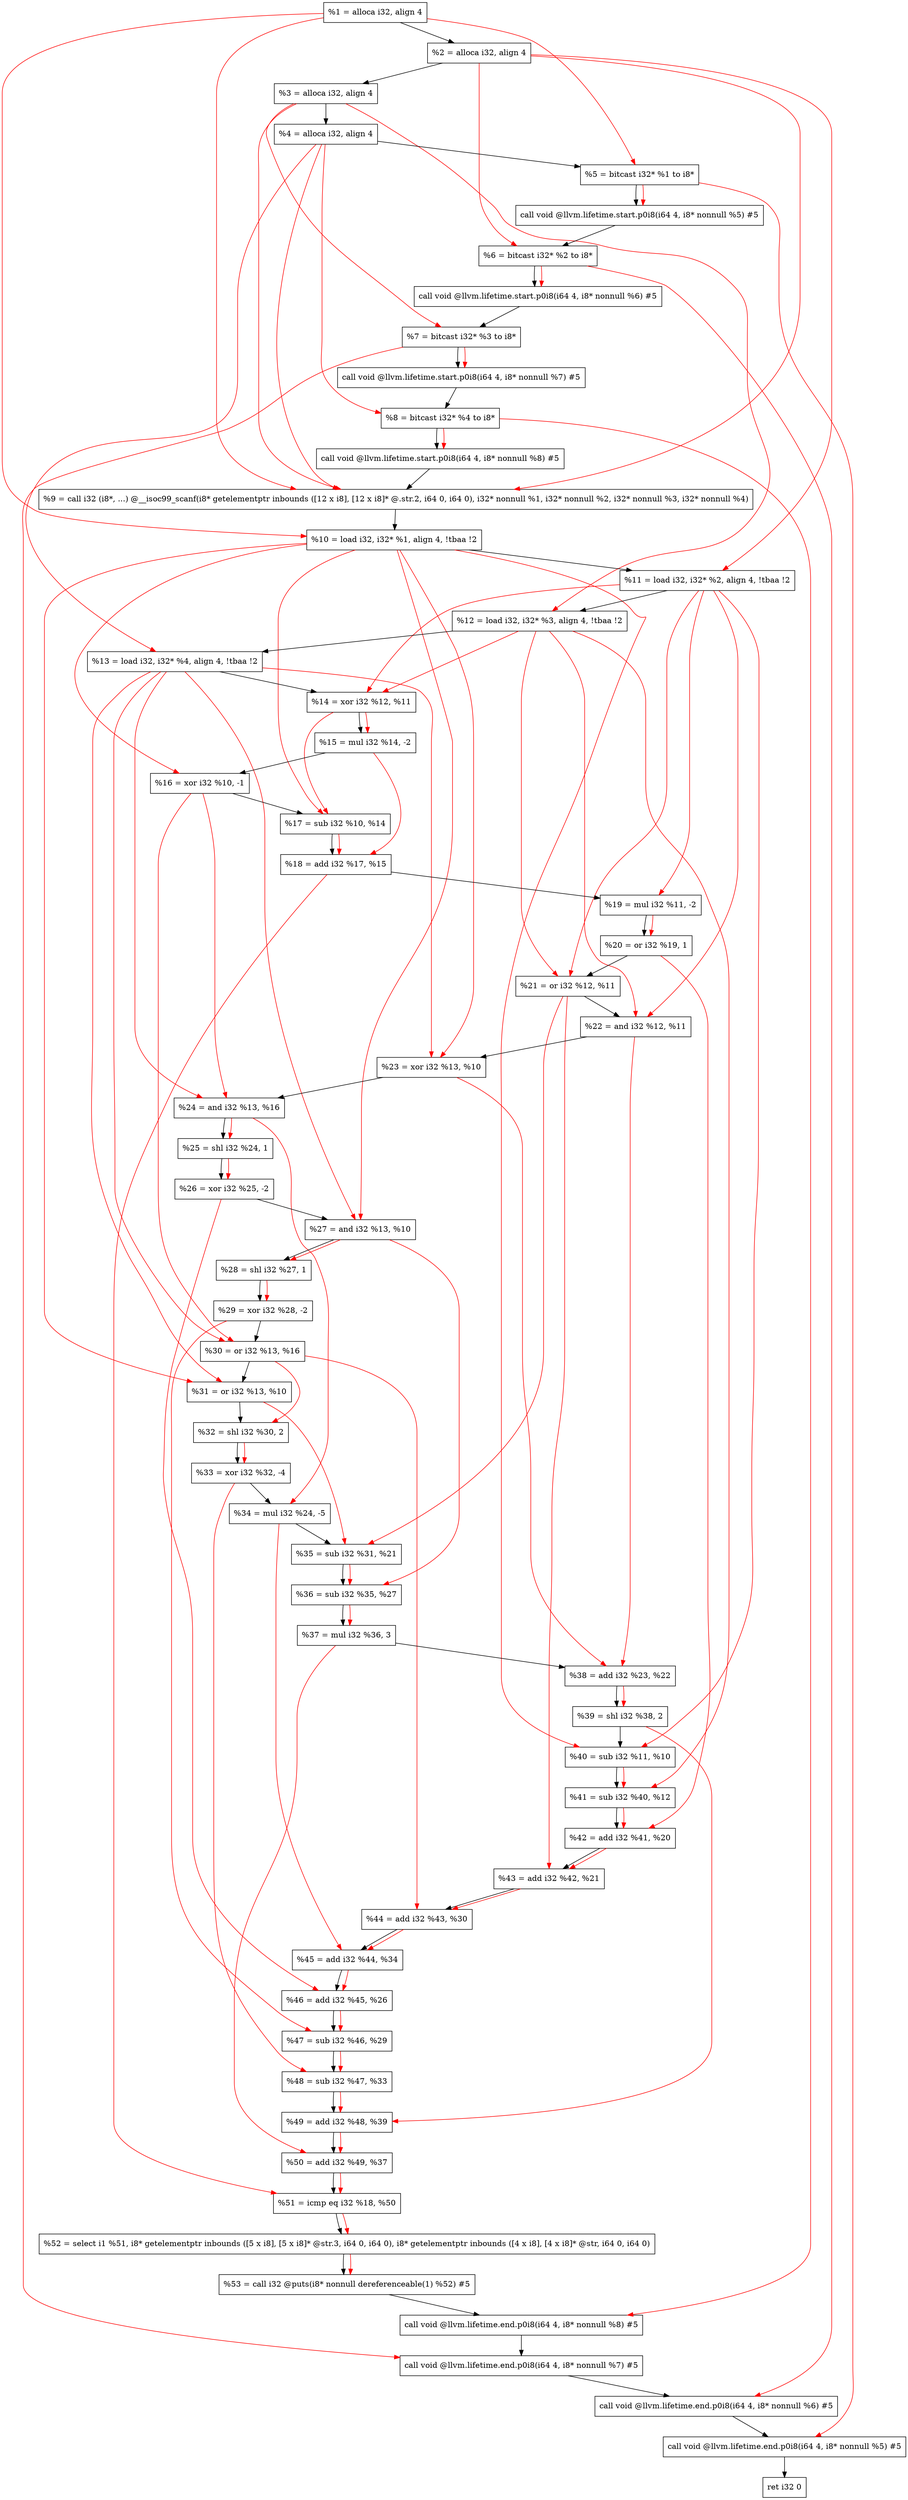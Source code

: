 digraph "DFG for'main' function" {
	Node0xb2ead8[shape=record, label="  %1 = alloca i32, align 4"];
	Node0xb2eb58[shape=record, label="  %2 = alloca i32, align 4"];
	Node0xb2ebe8[shape=record, label="  %3 = alloca i32, align 4"];
	Node0xb2ec48[shape=record, label="  %4 = alloca i32, align 4"];
	Node0xb2ecf8[shape=record, label="  %5 = bitcast i32* %1 to i8*"];
	Node0xb2f128[shape=record, label="  call void @llvm.lifetime.start.p0i8(i64 4, i8* nonnull %5) #5"];
	Node0xb2f208[shape=record, label="  %6 = bitcast i32* %2 to i8*"];
	Node0xb2f308[shape=record, label="  call void @llvm.lifetime.start.p0i8(i64 4, i8* nonnull %6) #5"];
	Node0xb2f3c8[shape=record, label="  %7 = bitcast i32* %3 to i8*"];
	Node0xb2f478[shape=record, label="  call void @llvm.lifetime.start.p0i8(i64 4, i8* nonnull %7) #5"];
	Node0xb2f538[shape=record, label="  %8 = bitcast i32* %4 to i8*"];
	Node0xb2f5e8[shape=record, label="  call void @llvm.lifetime.start.p0i8(i64 4, i8* nonnull %8) #5"];
	Node0xb29ae0[shape=record, label="  %9 = call i32 (i8*, ...) @__isoc99_scanf(i8* getelementptr inbounds ([12 x i8], [12 x i8]* @.str.2, i64 0, i64 0), i32* nonnull %1, i32* nonnull %2, i32* nonnull %3, i32* nonnull %4)"];
	Node0xb2f7e8[shape=record, label="  %10 = load i32, i32* %1, align 4, !tbaa !2"];
	Node0xb30758[shape=record, label="  %11 = load i32, i32* %2, align 4, !tbaa !2"];
	Node0xb30dc8[shape=record, label="  %12 = load i32, i32* %3, align 4, !tbaa !2"];
	Node0xb30e28[shape=record, label="  %13 = load i32, i32* %4, align 4, !tbaa !2"];
	Node0xb30ea0[shape=record, label="  %14 = xor i32 %12, %11"];
	Node0xb30f10[shape=record, label="  %15 = mul i32 %14, -2"];
	Node0xb30f80[shape=record, label="  %16 = xor i32 %10, -1"];
	Node0xb30ff0[shape=record, label="  %17 = sub i32 %10, %14"];
	Node0xb31060[shape=record, label="  %18 = add i32 %17, %15"];
	Node0xb310d0[shape=record, label="  %19 = mul i32 %11, -2"];
	Node0xb31140[shape=record, label="  %20 = or i32 %19, 1"];
	Node0xb311b0[shape=record, label="  %21 = or i32 %12, %11"];
	Node0xb31220[shape=record, label="  %22 = and i32 %12, %11"];
	Node0xb31290[shape=record, label="  %23 = xor i32 %13, %10"];
	Node0xb31300[shape=record, label="  %24 = and i32 %13, %16"];
	Node0xb31370[shape=record, label="  %25 = shl i32 %24, 1"];
	Node0xb313e0[shape=record, label="  %26 = xor i32 %25, -2"];
	Node0xb31450[shape=record, label="  %27 = and i32 %13, %10"];
	Node0xb314c0[shape=record, label="  %28 = shl i32 %27, 1"];
	Node0xb31530[shape=record, label="  %29 = xor i32 %28, -2"];
	Node0xb315a0[shape=record, label="  %30 = or i32 %13, %16"];
	Node0xb31610[shape=record, label="  %31 = or i32 %13, %10"];
	Node0xb31680[shape=record, label="  %32 = shl i32 %30, 2"];
	Node0xb316f0[shape=record, label="  %33 = xor i32 %32, -4"];
	Node0xb31760[shape=record, label="  %34 = mul i32 %24, -5"];
	Node0xb317d0[shape=record, label="  %35 = sub i32 %31, %21"];
	Node0xb31840[shape=record, label="  %36 = sub i32 %35, %27"];
	Node0xb318b0[shape=record, label="  %37 = mul i32 %36, 3"];
	Node0xb31920[shape=record, label="  %38 = add i32 %23, %22"];
	Node0xb31990[shape=record, label="  %39 = shl i32 %38, 2"];
	Node0xb31a00[shape=record, label="  %40 = sub i32 %11, %10"];
	Node0xb31a70[shape=record, label="  %41 = sub i32 %40, %12"];
	Node0xb31ae0[shape=record, label="  %42 = add i32 %41, %20"];
	Node0xb31b50[shape=record, label="  %43 = add i32 %42, %21"];
	Node0xb31bc0[shape=record, label="  %44 = add i32 %43, %30"];
	Node0xb31c30[shape=record, label="  %45 = add i32 %44, %34"];
	Node0xb31ca0[shape=record, label="  %46 = add i32 %45, %26"];
	Node0xb31d10[shape=record, label="  %47 = sub i32 %46, %29"];
	Node0xb31d80[shape=record, label="  %48 = sub i32 %47, %33"];
	Node0xb31df0[shape=record, label="  %49 = add i32 %48, %39"];
	Node0xb31e60[shape=record, label="  %50 = add i32 %49, %37"];
	Node0xb31ed0[shape=record, label="  %51 = icmp eq i32 %18, %50"];
	Node0xace8b8[shape=record, label="  %52 = select i1 %51, i8* getelementptr inbounds ([5 x i8], [5 x i8]* @str.3, i64 0, i64 0), i8* getelementptr inbounds ([4 x i8], [4 x i8]* @str, i64 0, i64 0)"];
	Node0xb31f60[shape=record, label="  %53 = call i32 @puts(i8* nonnull dereferenceable(1) %52) #5"];
	Node0xb32208[shape=record, label="  call void @llvm.lifetime.end.p0i8(i64 4, i8* nonnull %8) #5"];
	Node0xb32368[shape=record, label="  call void @llvm.lifetime.end.p0i8(i64 4, i8* nonnull %7) #5"];
	Node0xb32478[shape=record, label="  call void @llvm.lifetime.end.p0i8(i64 4, i8* nonnull %6) #5"];
	Node0xb32588[shape=record, label="  call void @llvm.lifetime.end.p0i8(i64 4, i8* nonnull %5) #5"];
	Node0xb32648[shape=record, label="  ret i32 0"];
	Node0xb2ead8 -> Node0xb2eb58;
	Node0xb2eb58 -> Node0xb2ebe8;
	Node0xb2ebe8 -> Node0xb2ec48;
	Node0xb2ec48 -> Node0xb2ecf8;
	Node0xb2ecf8 -> Node0xb2f128;
	Node0xb2f128 -> Node0xb2f208;
	Node0xb2f208 -> Node0xb2f308;
	Node0xb2f308 -> Node0xb2f3c8;
	Node0xb2f3c8 -> Node0xb2f478;
	Node0xb2f478 -> Node0xb2f538;
	Node0xb2f538 -> Node0xb2f5e8;
	Node0xb2f5e8 -> Node0xb29ae0;
	Node0xb29ae0 -> Node0xb2f7e8;
	Node0xb2f7e8 -> Node0xb30758;
	Node0xb30758 -> Node0xb30dc8;
	Node0xb30dc8 -> Node0xb30e28;
	Node0xb30e28 -> Node0xb30ea0;
	Node0xb30ea0 -> Node0xb30f10;
	Node0xb30f10 -> Node0xb30f80;
	Node0xb30f80 -> Node0xb30ff0;
	Node0xb30ff0 -> Node0xb31060;
	Node0xb31060 -> Node0xb310d0;
	Node0xb310d0 -> Node0xb31140;
	Node0xb31140 -> Node0xb311b0;
	Node0xb311b0 -> Node0xb31220;
	Node0xb31220 -> Node0xb31290;
	Node0xb31290 -> Node0xb31300;
	Node0xb31300 -> Node0xb31370;
	Node0xb31370 -> Node0xb313e0;
	Node0xb313e0 -> Node0xb31450;
	Node0xb31450 -> Node0xb314c0;
	Node0xb314c0 -> Node0xb31530;
	Node0xb31530 -> Node0xb315a0;
	Node0xb315a0 -> Node0xb31610;
	Node0xb31610 -> Node0xb31680;
	Node0xb31680 -> Node0xb316f0;
	Node0xb316f0 -> Node0xb31760;
	Node0xb31760 -> Node0xb317d0;
	Node0xb317d0 -> Node0xb31840;
	Node0xb31840 -> Node0xb318b0;
	Node0xb318b0 -> Node0xb31920;
	Node0xb31920 -> Node0xb31990;
	Node0xb31990 -> Node0xb31a00;
	Node0xb31a00 -> Node0xb31a70;
	Node0xb31a70 -> Node0xb31ae0;
	Node0xb31ae0 -> Node0xb31b50;
	Node0xb31b50 -> Node0xb31bc0;
	Node0xb31bc0 -> Node0xb31c30;
	Node0xb31c30 -> Node0xb31ca0;
	Node0xb31ca0 -> Node0xb31d10;
	Node0xb31d10 -> Node0xb31d80;
	Node0xb31d80 -> Node0xb31df0;
	Node0xb31df0 -> Node0xb31e60;
	Node0xb31e60 -> Node0xb31ed0;
	Node0xb31ed0 -> Node0xace8b8;
	Node0xace8b8 -> Node0xb31f60;
	Node0xb31f60 -> Node0xb32208;
	Node0xb32208 -> Node0xb32368;
	Node0xb32368 -> Node0xb32478;
	Node0xb32478 -> Node0xb32588;
	Node0xb32588 -> Node0xb32648;
edge [color=red]
	Node0xb2ead8 -> Node0xb2ecf8;
	Node0xb2ecf8 -> Node0xb2f128;
	Node0xb2eb58 -> Node0xb2f208;
	Node0xb2f208 -> Node0xb2f308;
	Node0xb2ebe8 -> Node0xb2f3c8;
	Node0xb2f3c8 -> Node0xb2f478;
	Node0xb2ec48 -> Node0xb2f538;
	Node0xb2f538 -> Node0xb2f5e8;
	Node0xb2ead8 -> Node0xb29ae0;
	Node0xb2eb58 -> Node0xb29ae0;
	Node0xb2ebe8 -> Node0xb29ae0;
	Node0xb2ec48 -> Node0xb29ae0;
	Node0xb2ead8 -> Node0xb2f7e8;
	Node0xb2eb58 -> Node0xb30758;
	Node0xb2ebe8 -> Node0xb30dc8;
	Node0xb2ec48 -> Node0xb30e28;
	Node0xb30dc8 -> Node0xb30ea0;
	Node0xb30758 -> Node0xb30ea0;
	Node0xb30ea0 -> Node0xb30f10;
	Node0xb2f7e8 -> Node0xb30f80;
	Node0xb2f7e8 -> Node0xb30ff0;
	Node0xb30ea0 -> Node0xb30ff0;
	Node0xb30ff0 -> Node0xb31060;
	Node0xb30f10 -> Node0xb31060;
	Node0xb30758 -> Node0xb310d0;
	Node0xb310d0 -> Node0xb31140;
	Node0xb30dc8 -> Node0xb311b0;
	Node0xb30758 -> Node0xb311b0;
	Node0xb30dc8 -> Node0xb31220;
	Node0xb30758 -> Node0xb31220;
	Node0xb30e28 -> Node0xb31290;
	Node0xb2f7e8 -> Node0xb31290;
	Node0xb30e28 -> Node0xb31300;
	Node0xb30f80 -> Node0xb31300;
	Node0xb31300 -> Node0xb31370;
	Node0xb31370 -> Node0xb313e0;
	Node0xb30e28 -> Node0xb31450;
	Node0xb2f7e8 -> Node0xb31450;
	Node0xb31450 -> Node0xb314c0;
	Node0xb314c0 -> Node0xb31530;
	Node0xb30e28 -> Node0xb315a0;
	Node0xb30f80 -> Node0xb315a0;
	Node0xb30e28 -> Node0xb31610;
	Node0xb2f7e8 -> Node0xb31610;
	Node0xb315a0 -> Node0xb31680;
	Node0xb31680 -> Node0xb316f0;
	Node0xb31300 -> Node0xb31760;
	Node0xb31610 -> Node0xb317d0;
	Node0xb311b0 -> Node0xb317d0;
	Node0xb317d0 -> Node0xb31840;
	Node0xb31450 -> Node0xb31840;
	Node0xb31840 -> Node0xb318b0;
	Node0xb31290 -> Node0xb31920;
	Node0xb31220 -> Node0xb31920;
	Node0xb31920 -> Node0xb31990;
	Node0xb30758 -> Node0xb31a00;
	Node0xb2f7e8 -> Node0xb31a00;
	Node0xb31a00 -> Node0xb31a70;
	Node0xb30dc8 -> Node0xb31a70;
	Node0xb31a70 -> Node0xb31ae0;
	Node0xb31140 -> Node0xb31ae0;
	Node0xb31ae0 -> Node0xb31b50;
	Node0xb311b0 -> Node0xb31b50;
	Node0xb31b50 -> Node0xb31bc0;
	Node0xb315a0 -> Node0xb31bc0;
	Node0xb31bc0 -> Node0xb31c30;
	Node0xb31760 -> Node0xb31c30;
	Node0xb31c30 -> Node0xb31ca0;
	Node0xb313e0 -> Node0xb31ca0;
	Node0xb31ca0 -> Node0xb31d10;
	Node0xb31530 -> Node0xb31d10;
	Node0xb31d10 -> Node0xb31d80;
	Node0xb316f0 -> Node0xb31d80;
	Node0xb31d80 -> Node0xb31df0;
	Node0xb31990 -> Node0xb31df0;
	Node0xb31df0 -> Node0xb31e60;
	Node0xb318b0 -> Node0xb31e60;
	Node0xb31060 -> Node0xb31ed0;
	Node0xb31e60 -> Node0xb31ed0;
	Node0xb31ed0 -> Node0xace8b8;
	Node0xace8b8 -> Node0xb31f60;
	Node0xb2f538 -> Node0xb32208;
	Node0xb2f3c8 -> Node0xb32368;
	Node0xb2f208 -> Node0xb32478;
	Node0xb2ecf8 -> Node0xb32588;
}
